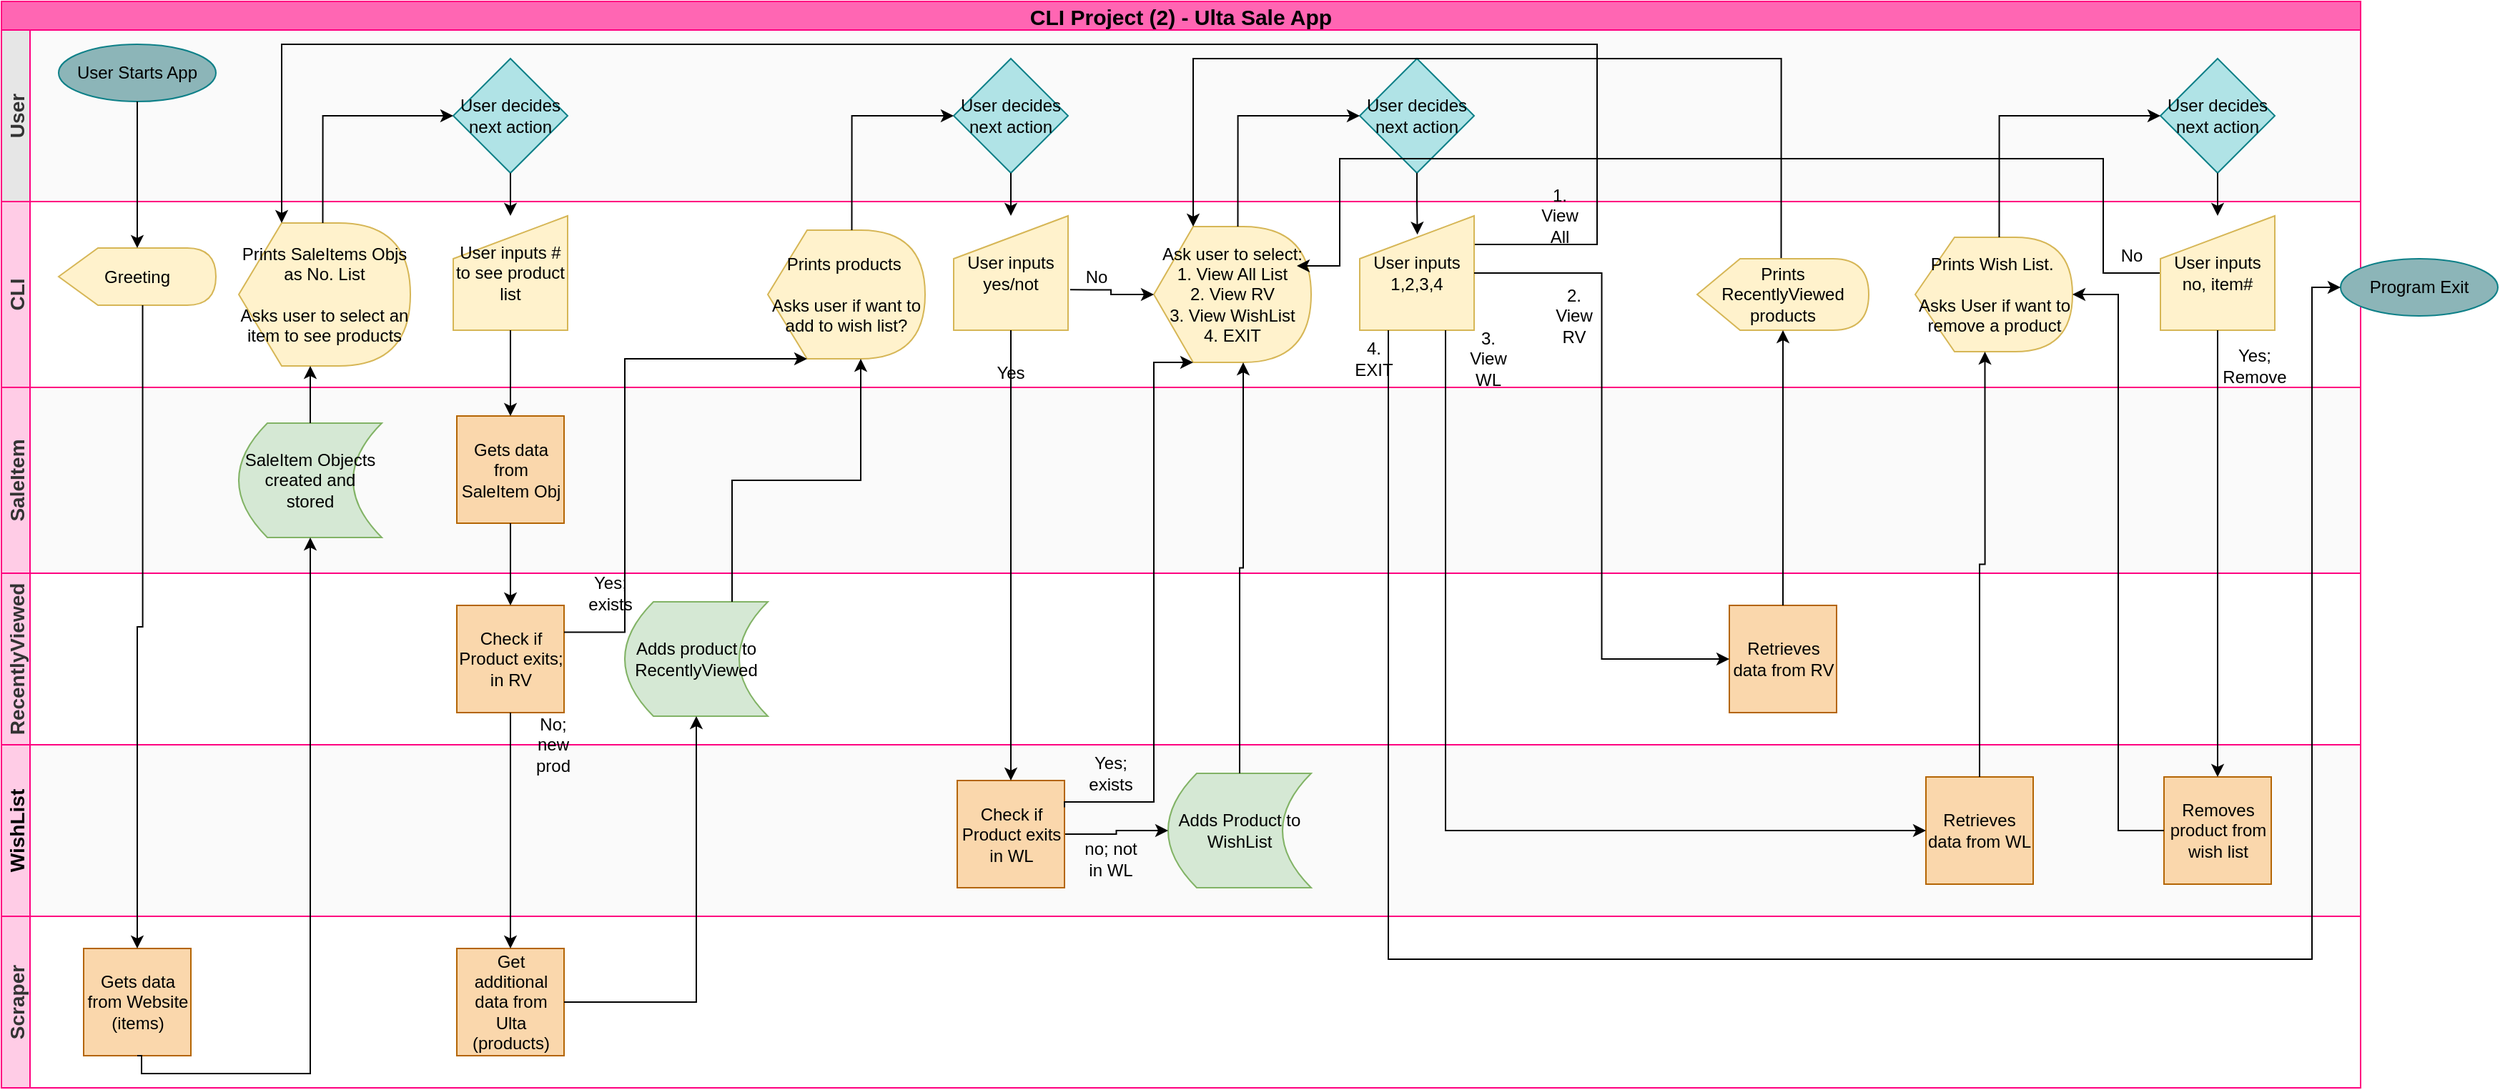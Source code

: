 <mxfile version="15.2.9" type="github">
  <diagram id="C5RBs43oDa-KdzZeNtuy" name="Page-1">
    <mxGraphModel dx="1873" dy="1099" grid="1" gridSize="10" guides="1" tooltips="1" connect="1" arrows="1" fold="1" page="1" pageScale="1" pageWidth="1169" pageHeight="827" background="#ffffff" math="0" shadow="0">
      <root>
        <mxCell id="WIyWlLk6GJQsqaUBKTNV-0" />
        <mxCell id="WIyWlLk6GJQsqaUBKTNV-1" parent="WIyWlLk6GJQsqaUBKTNV-0" />
        <mxCell id="TTgLs8dpn4O4WDhtMha_-41" value="CLI Project (2) - Ulta Sale App" style="swimlane;childLayout=stackLayout;resizeParent=1;resizeParentMax=0;horizontal=1;startSize=20;horizontalStack=0;fontSize=15;verticalAlign=middle;spacingTop=0;labelBorderColor=none;swimlaneLine=1;fillColor=#FF66B3;strokeColor=#FF0080;" parent="WIyWlLk6GJQsqaUBKTNV-1" vertex="1">
          <mxGeometry x="4" width="1650" height="760" as="geometry" />
        </mxCell>
        <mxCell id="TTgLs8dpn4O4WDhtMha_-42" value="User" style="swimlane;startSize=20;horizontal=0;fontColor=#333333;swimlaneFillColor=#FAFAFA;strokeColor=#FF0080;fontSize=14;fillColor=#E6E6E6;" parent="TTgLs8dpn4O4WDhtMha_-41" vertex="1">
          <mxGeometry y="20" width="1650" height="120" as="geometry" />
        </mxCell>
        <mxCell id="TTgLs8dpn4O4WDhtMha_-53" value="User Starts App" style="ellipse;whiteSpace=wrap;html=1;strokeColor=#0e8088;fillColor=#8CB5B8;" parent="TTgLs8dpn4O4WDhtMha_-42" vertex="1">
          <mxGeometry x="40" y="10" width="110" height="40" as="geometry" />
        </mxCell>
        <mxCell id="TTgLs8dpn4O4WDhtMha_-56" value="User decides next action" style="rhombus;whiteSpace=wrap;html=1;fillColor=#b0e3e6;strokeColor=#0e8088;" parent="TTgLs8dpn4O4WDhtMha_-42" vertex="1">
          <mxGeometry x="316" y="20" width="80" height="80" as="geometry" />
        </mxCell>
        <mxCell id="TTgLs8dpn4O4WDhtMha_-73" value="User decides next action" style="rhombus;whiteSpace=wrap;html=1;fillColor=#b0e3e6;strokeColor=#0e8088;" parent="TTgLs8dpn4O4WDhtMha_-42" vertex="1">
          <mxGeometry x="666" y="20" width="80" height="80" as="geometry" />
        </mxCell>
        <mxCell id="TTgLs8dpn4O4WDhtMha_-100" value="User decides next action" style="rhombus;whiteSpace=wrap;html=1;fillColor=#b0e3e6;strokeColor=#0e8088;" parent="TTgLs8dpn4O4WDhtMha_-42" vertex="1">
          <mxGeometry x="950" y="20" width="80" height="80" as="geometry" />
        </mxCell>
        <mxCell id="TTgLs8dpn4O4WDhtMha_-131" value="User decides next action" style="rhombus;whiteSpace=wrap;html=1;fillColor=#b0e3e6;strokeColor=#0e8088;" parent="TTgLs8dpn4O4WDhtMha_-42" vertex="1">
          <mxGeometry x="1510" y="20" width="80" height="80" as="geometry" />
        </mxCell>
        <mxCell id="TTgLs8dpn4O4WDhtMha_-43" value="CLI" style="swimlane;startSize=20;horizontal=0;fontColor=#333333;swimlaneFillColor=#ffffff;fillColor=#FFCCE6;strokeColor=#FF0080;fontSize=14;" parent="TTgLs8dpn4O4WDhtMha_-41" vertex="1">
          <mxGeometry y="140" width="1650" height="130" as="geometry" />
        </mxCell>
        <mxCell id="TTgLs8dpn4O4WDhtMha_-55" value="Greeting" style="shape=display;whiteSpace=wrap;html=1;fillColor=#fff2cc;strokeColor=#d6b656;" parent="TTgLs8dpn4O4WDhtMha_-43" vertex="1">
          <mxGeometry x="40" y="32.5" width="110" height="40" as="geometry" />
        </mxCell>
        <mxCell id="TTgLs8dpn4O4WDhtMha_-65" value="Prints SaleItems Objs as No. List&lt;br&gt;&lt;br&gt;Asks user to select an item to see products" style="shape=display;whiteSpace=wrap;html=1;fillColor=#fff2cc;strokeColor=#d6b656;" parent="TTgLs8dpn4O4WDhtMha_-43" vertex="1">
          <mxGeometry x="166" y="15" width="120" height="100" as="geometry" />
        </mxCell>
        <mxCell id="TTgLs8dpn4O4WDhtMha_-68" value="User inputs # to see product list" style="shape=manualInput;whiteSpace=wrap;html=1;fillColor=#fff2cc;strokeColor=#d6b656;" parent="TTgLs8dpn4O4WDhtMha_-43" vertex="1">
          <mxGeometry x="316" y="10" width="80" height="80" as="geometry" />
        </mxCell>
        <mxCell id="TTgLs8dpn4O4WDhtMha_-72" value="Prints products&amp;nbsp;&lt;br&gt;&lt;br&gt;Asks user if want to add to wish list?" style="shape=display;whiteSpace=wrap;html=1;fillColor=#fff2cc;strokeColor=#d6b656;" parent="TTgLs8dpn4O4WDhtMha_-43" vertex="1">
          <mxGeometry x="536" y="20" width="110" height="90" as="geometry" />
        </mxCell>
        <mxCell id="TTgLs8dpn4O4WDhtMha_-95" value="Ask user to select:&lt;br&gt;1. View All List&lt;br&gt;2. View RV&lt;br&gt;3. View WishList&lt;br&gt;4. EXIT" style="shape=display;whiteSpace=wrap;html=1;fillColor=#fff2cc;strokeColor=#d6b656;" parent="TTgLs8dpn4O4WDhtMha_-43" vertex="1">
          <mxGeometry x="806" y="17.5" width="110" height="95" as="geometry" />
        </mxCell>
        <mxCell id="TTgLs8dpn4O4WDhtMha_-102" value="User inputs yes/not" style="shape=manualInput;whiteSpace=wrap;html=1;fillColor=#fff2cc;strokeColor=#d6b656;" parent="TTgLs8dpn4O4WDhtMha_-43" vertex="1">
          <mxGeometry x="666" y="10" width="80" height="80" as="geometry" />
        </mxCell>
        <mxCell id="TTgLs8dpn4O4WDhtMha_-96" style="edgeStyle=orthogonalEdgeStyle;rounded=0;orthogonalLoop=1;jettySize=auto;html=1;exitX=1.018;exitY=0.646;exitDx=0;exitDy=0;exitPerimeter=0;" parent="TTgLs8dpn4O4WDhtMha_-43" source="TTgLs8dpn4O4WDhtMha_-102" target="TTgLs8dpn4O4WDhtMha_-95" edge="1">
          <mxGeometry relative="1" as="geometry" />
        </mxCell>
        <mxCell id="TTgLs8dpn4O4WDhtMha_-213" style="edgeStyle=orthogonalEdgeStyle;rounded=0;orthogonalLoop=1;jettySize=auto;html=1;exitX=1;exitY=0.25;exitDx=0;exitDy=0;entryX=0;entryY=0;entryDx=30.0;entryDy=0;entryPerimeter=0;fontSize=14;" parent="TTgLs8dpn4O4WDhtMha_-43" source="TTgLs8dpn4O4WDhtMha_-107" target="TTgLs8dpn4O4WDhtMha_-65" edge="1">
          <mxGeometry relative="1" as="geometry">
            <Array as="points">
              <mxPoint x="1116" y="30" />
              <mxPoint x="1116" y="-110" />
              <mxPoint x="196" y="-110" />
            </Array>
          </mxGeometry>
        </mxCell>
        <mxCell id="TTgLs8dpn4O4WDhtMha_-107" value="User inputs 1,2,3,4" style="shape=manualInput;whiteSpace=wrap;html=1;fillColor=#fff2cc;strokeColor=#d6b656;" parent="TTgLs8dpn4O4WDhtMha_-43" vertex="1">
          <mxGeometry x="950" y="10" width="80" height="80" as="geometry" />
        </mxCell>
        <mxCell id="TTgLs8dpn4O4WDhtMha_-94" value="No" style="text;html=1;strokeColor=none;fillColor=none;align=center;verticalAlign=middle;whiteSpace=wrap;rounded=0;" parent="TTgLs8dpn4O4WDhtMha_-43" vertex="1">
          <mxGeometry x="746" y="45" width="40" height="15" as="geometry" />
        </mxCell>
        <mxCell id="TTgLs8dpn4O4WDhtMha_-110" value="Prints Wish List.&amp;nbsp;&lt;br&gt;&lt;br&gt;Asks User if want to remove a product" style="shape=display;whiteSpace=wrap;html=1;fillColor=#fff2cc;strokeColor=#d6b656;" parent="TTgLs8dpn4O4WDhtMha_-43" vertex="1">
          <mxGeometry x="1338.5" y="25" width="110" height="80" as="geometry" />
        </mxCell>
        <mxCell id="TTgLs8dpn4O4WDhtMha_-123" style="edgeStyle=orthogonalEdgeStyle;rounded=0;orthogonalLoop=1;jettySize=auto;html=1;exitX=0;exitY=0;exitDx=58.75;exitDy=0;exitPerimeter=0;entryX=0;entryY=0;entryDx=27.5;entryDy=0;entryPerimeter=0;" parent="TTgLs8dpn4O4WDhtMha_-43" source="TTgLs8dpn4O4WDhtMha_-111" target="TTgLs8dpn4O4WDhtMha_-95" edge="1">
          <mxGeometry relative="1" as="geometry">
            <Array as="points">
              <mxPoint x="1230" y="-100" />
              <mxPoint x="808" y="-100" />
            </Array>
          </mxGeometry>
        </mxCell>
        <mxCell id="TTgLs8dpn4O4WDhtMha_-111" value="Prints RecentlyViewed products" style="shape=display;whiteSpace=wrap;html=1;fillColor=#fff2cc;strokeColor=#d6b656;" parent="TTgLs8dpn4O4WDhtMha_-43" vertex="1">
          <mxGeometry x="1186" y="40" width="120" height="50" as="geometry" />
        </mxCell>
        <mxCell id="TTgLs8dpn4O4WDhtMha_-120" value="2. View RV" style="text;html=1;strokeColor=none;fillColor=none;align=center;verticalAlign=middle;whiteSpace=wrap;rounded=0;" parent="TTgLs8dpn4O4WDhtMha_-43" vertex="1">
          <mxGeometry x="1080" y="70" width="40" height="20" as="geometry" />
        </mxCell>
        <mxCell id="TTgLs8dpn4O4WDhtMha_-117" value="1. View All" style="text;html=1;strokeColor=none;fillColor=none;align=center;verticalAlign=middle;whiteSpace=wrap;rounded=0;" parent="TTgLs8dpn4O4WDhtMha_-43" vertex="1">
          <mxGeometry x="1070" width="40" height="20" as="geometry" />
        </mxCell>
        <mxCell id="TTgLs8dpn4O4WDhtMha_-128" value="3. View WL" style="text;html=1;strokeColor=none;fillColor=none;align=center;verticalAlign=middle;whiteSpace=wrap;rounded=0;" parent="TTgLs8dpn4O4WDhtMha_-43" vertex="1">
          <mxGeometry x="1020" y="100" width="40" height="20" as="geometry" />
        </mxCell>
        <mxCell id="TTgLs8dpn4O4WDhtMha_-137" style="edgeStyle=orthogonalEdgeStyle;rounded=0;orthogonalLoop=1;jettySize=auto;html=1;exitX=0;exitY=0.5;exitDx=0;exitDy=0;" parent="TTgLs8dpn4O4WDhtMha_-43" source="TTgLs8dpn4O4WDhtMha_-132" edge="1">
          <mxGeometry relative="1" as="geometry">
            <mxPoint x="906" y="45" as="targetPoint" />
            <Array as="points">
              <mxPoint x="1470" y="50" />
              <mxPoint x="1470" y="-30" />
              <mxPoint x="936" y="-30" />
              <mxPoint x="936" y="45" />
            </Array>
          </mxGeometry>
        </mxCell>
        <mxCell id="TTgLs8dpn4O4WDhtMha_-132" value="User inputs no, item#" style="shape=manualInput;whiteSpace=wrap;html=1;fillColor=#fff2cc;strokeColor=#d6b656;" parent="TTgLs8dpn4O4WDhtMha_-43" vertex="1">
          <mxGeometry x="1510" y="10" width="80" height="80" as="geometry" />
        </mxCell>
        <mxCell id="TTgLs8dpn4O4WDhtMha_-141" value="4. EXIT" style="text;html=1;strokeColor=none;fillColor=none;align=center;verticalAlign=middle;whiteSpace=wrap;rounded=0;" parent="TTgLs8dpn4O4WDhtMha_-43" vertex="1">
          <mxGeometry x="940" y="100" width="40" height="20" as="geometry" />
        </mxCell>
        <mxCell id="TTgLs8dpn4O4WDhtMha_-155" value="Yes; Remove" style="text;html=1;strokeColor=none;fillColor=none;align=center;verticalAlign=middle;whiteSpace=wrap;rounded=0;" parent="TTgLs8dpn4O4WDhtMha_-43" vertex="1">
          <mxGeometry x="1556" y="105" width="40" height="20" as="geometry" />
        </mxCell>
        <mxCell id="TTgLs8dpn4O4WDhtMha_-157" value="No" style="text;html=1;strokeColor=none;fillColor=none;align=center;verticalAlign=middle;whiteSpace=wrap;rounded=0;" parent="TTgLs8dpn4O4WDhtMha_-43" vertex="1">
          <mxGeometry x="1470" y="32.5" width="40" height="10" as="geometry" />
        </mxCell>
        <mxCell id="TTgLs8dpn4O4WDhtMha_-93" value="Yes" style="text;html=1;strokeColor=none;fillColor=none;align=center;verticalAlign=middle;whiteSpace=wrap;rounded=0;" parent="TTgLs8dpn4O4WDhtMha_-43" vertex="1">
          <mxGeometry x="686" y="110" width="40" height="20" as="geometry" />
        </mxCell>
        <mxCell id="TTgLs8dpn4O4WDhtMha_-44" value="SaleItem" style="swimlane;startSize=20;horizontal=0;fontColor=#333333;labelBorderColor=none;swimlaneFillColor=#FAFAFA;fillColor=#FFCCE6;strokeColor=#FF0080;fontSize=14;" parent="TTgLs8dpn4O4WDhtMha_-41" vertex="1">
          <mxGeometry y="270" width="1650" height="130" as="geometry" />
        </mxCell>
        <mxCell id="TTgLs8dpn4O4WDhtMha_-63" value="SaleItem Objects created and stored" style="shape=dataStorage;whiteSpace=wrap;html=1;fixedSize=1;fillColor=#d5e8d4;strokeColor=#82b366;" parent="TTgLs8dpn4O4WDhtMha_-44" vertex="1">
          <mxGeometry x="166" y="25" width="100" height="80" as="geometry" />
        </mxCell>
        <mxCell id="TTgLs8dpn4O4WDhtMha_-70" value="Gets data from SaleItem Obj" style="whiteSpace=wrap;html=1;aspect=fixed;fillColor=#fad7ac;strokeColor=#b46504;" parent="TTgLs8dpn4O4WDhtMha_-44" vertex="1">
          <mxGeometry x="318.5" y="20" width="75" height="75" as="geometry" />
        </mxCell>
        <mxCell id="TTgLs8dpn4O4WDhtMha_-49" value="RecentlyViewed" style="swimlane;startSize=20;horizontal=0;fontColor=#333333;swimlaneFillColor=#ffffff;fillColor=#FFCCE6;strokeColor=#FF0080;fontSize=14;" parent="TTgLs8dpn4O4WDhtMha_-41" vertex="1">
          <mxGeometry y="400" width="1650" height="120" as="geometry" />
        </mxCell>
        <mxCell id="TTgLs8dpn4O4WDhtMha_-112" value="Retrieves data from RV" style="whiteSpace=wrap;html=1;aspect=fixed;fillColor=#fad7ac;strokeColor=#b46504;" parent="TTgLs8dpn4O4WDhtMha_-49" vertex="1">
          <mxGeometry x="1208.5" y="22.5" width="75" height="75" as="geometry" />
        </mxCell>
        <mxCell id="TTgLs8dpn4O4WDhtMha_-166" value="Check if Product exits; in RV" style="whiteSpace=wrap;html=1;aspect=fixed;fillColor=#fad7ac;strokeColor=#b46504;" parent="TTgLs8dpn4O4WDhtMha_-49" vertex="1">
          <mxGeometry x="318.5" y="22.5" width="75" height="75" as="geometry" />
        </mxCell>
        <mxCell id="TTgLs8dpn4O4WDhtMha_-178" value="Adds product to RecentlyViewed" style="shape=dataStorage;whiteSpace=wrap;html=1;fixedSize=1;fillColor=#d5e8d4;strokeColor=#82b366;" parent="TTgLs8dpn4O4WDhtMha_-49" vertex="1">
          <mxGeometry x="436" y="20" width="100" height="80" as="geometry" />
        </mxCell>
        <mxCell id="TTgLs8dpn4O4WDhtMha_-173" value="Yes; exists" style="text;html=1;strokeColor=none;fillColor=none;align=center;verticalAlign=middle;whiteSpace=wrap;rounded=0;" parent="TTgLs8dpn4O4WDhtMha_-49" vertex="1">
          <mxGeometry x="406" y="4" width="40" height="20" as="geometry" />
        </mxCell>
        <mxCell id="TTgLs8dpn4O4WDhtMha_-50" value="WishList" style="swimlane;startSize=20;horizontal=0;swimlaneFillColor=#FAFAFA;fontSize=14;strokeColor=#FF0080;fillColor=#FFCCE6;" parent="TTgLs8dpn4O4WDhtMha_-41" vertex="1">
          <mxGeometry y="520" width="1650" height="120" as="geometry" />
        </mxCell>
        <mxCell id="TTgLs8dpn4O4WDhtMha_-91" value="Retrieves data from WL" style="whiteSpace=wrap;html=1;aspect=fixed;fillColor=#fad7ac;strokeColor=#b46504;" parent="TTgLs8dpn4O4WDhtMha_-50" vertex="1">
          <mxGeometry x="1346" y="22.5" width="75" height="75" as="geometry" />
        </mxCell>
        <mxCell id="TTgLs8dpn4O4WDhtMha_-135" value="Removes product from wish list" style="whiteSpace=wrap;html=1;aspect=fixed;strokeColor=#b46504;fillColor=#fad7ac;" parent="TTgLs8dpn4O4WDhtMha_-50" vertex="1">
          <mxGeometry x="1512.5" y="22.5" width="75" height="75" as="geometry" />
        </mxCell>
        <mxCell id="TTgLs8dpn4O4WDhtMha_-179" value="Adds Product to WishList" style="shape=dataStorage;whiteSpace=wrap;html=1;fixedSize=1;fillColor=#d5e8d4;strokeColor=#82b366;" parent="TTgLs8dpn4O4WDhtMha_-50" vertex="1">
          <mxGeometry x="816" y="20" width="100" height="80" as="geometry" />
        </mxCell>
        <mxCell id="TTgLs8dpn4O4WDhtMha_-182" style="edgeStyle=orthogonalEdgeStyle;rounded=0;orthogonalLoop=1;jettySize=auto;html=1;exitX=1;exitY=0.5;exitDx=0;exitDy=0;fontSize=14;" parent="TTgLs8dpn4O4WDhtMha_-50" source="TTgLs8dpn4O4WDhtMha_-181" target="TTgLs8dpn4O4WDhtMha_-179" edge="1">
          <mxGeometry relative="1" as="geometry" />
        </mxCell>
        <mxCell id="TTgLs8dpn4O4WDhtMha_-181" value="Check if Product exits in WL" style="whiteSpace=wrap;html=1;aspect=fixed;fillColor=#fad7ac;strokeColor=#b46504;" parent="TTgLs8dpn4O4WDhtMha_-50" vertex="1">
          <mxGeometry x="668.5" y="25" width="75" height="75" as="geometry" />
        </mxCell>
        <mxCell id="TTgLs8dpn4O4WDhtMha_-191" value="Yes; exists" style="text;html=1;strokeColor=none;fillColor=none;align=center;verticalAlign=middle;whiteSpace=wrap;rounded=0;" parent="TTgLs8dpn4O4WDhtMha_-50" vertex="1">
          <mxGeometry x="756" y="10" width="40" height="20" as="geometry" />
        </mxCell>
        <mxCell id="TTgLs8dpn4O4WDhtMha_-193" value="no; not in WL" style="text;html=1;strokeColor=none;fillColor=none;align=center;verticalAlign=middle;whiteSpace=wrap;rounded=0;" parent="TTgLs8dpn4O4WDhtMha_-50" vertex="1">
          <mxGeometry x="756" y="70" width="40" height="20" as="geometry" />
        </mxCell>
        <mxCell id="TTgLs8dpn4O4WDhtMha_-51" value="Scraper" style="swimlane;startSize=20;horizontal=0;fontColor=#333333;swimlaneFillColor=#ffffff;fillColor=#FFCCE6;labelBorderColor=none;strokeColor=#FF0080;fontSize=14;" parent="TTgLs8dpn4O4WDhtMha_-41" vertex="1">
          <mxGeometry y="640" width="1650" height="120" as="geometry" />
        </mxCell>
        <mxCell id="TTgLs8dpn4O4WDhtMha_-57" value="Gets data from Website (items)" style="whiteSpace=wrap;html=1;aspect=fixed;strokeColor=#b46504;fillColor=#fad7ac;" parent="TTgLs8dpn4O4WDhtMha_-51" vertex="1">
          <mxGeometry x="57.5" y="22.5" width="75" height="75" as="geometry" />
        </mxCell>
        <mxCell id="TTgLs8dpn4O4WDhtMha_-163" value="Get additional data from Ulta (products)" style="whiteSpace=wrap;html=1;aspect=fixed;strokeColor=#b46504;fillColor=#FAD7AC;" parent="TTgLs8dpn4O4WDhtMha_-51" vertex="1">
          <mxGeometry x="318.5" y="22.5" width="75" height="75" as="geometry" />
        </mxCell>
        <mxCell id="TTgLs8dpn4O4WDhtMha_-58" style="edgeStyle=orthogonalEdgeStyle;rounded=0;orthogonalLoop=1;jettySize=auto;html=1;exitX=0.5;exitY=1;exitDx=0;exitDy=0;" parent="TTgLs8dpn4O4WDhtMha_-41" source="TTgLs8dpn4O4WDhtMha_-53" target="TTgLs8dpn4O4WDhtMha_-55" edge="1">
          <mxGeometry relative="1" as="geometry" />
        </mxCell>
        <mxCell id="TTgLs8dpn4O4WDhtMha_-67" style="edgeStyle=orthogonalEdgeStyle;rounded=0;orthogonalLoop=1;jettySize=auto;html=1;exitX=0;exitY=0;exitDx=58.75;exitDy=0;exitPerimeter=0;entryX=0;entryY=0.5;entryDx=0;entryDy=0;" parent="TTgLs8dpn4O4WDhtMha_-41" source="TTgLs8dpn4O4WDhtMha_-65" target="TTgLs8dpn4O4WDhtMha_-56" edge="1">
          <mxGeometry relative="1" as="geometry" />
        </mxCell>
        <mxCell id="TTgLs8dpn4O4WDhtMha_-69" style="edgeStyle=orthogonalEdgeStyle;rounded=0;orthogonalLoop=1;jettySize=auto;html=1;exitX=0.5;exitY=1;exitDx=0;exitDy=0;" parent="TTgLs8dpn4O4WDhtMha_-41" source="TTgLs8dpn4O4WDhtMha_-56" target="TTgLs8dpn4O4WDhtMha_-68" edge="1">
          <mxGeometry relative="1" as="geometry" />
        </mxCell>
        <mxCell id="TTgLs8dpn4O4WDhtMha_-84" style="edgeStyle=orthogonalEdgeStyle;rounded=0;orthogonalLoop=1;jettySize=auto;html=1;exitX=0.5;exitY=1;exitDx=0;exitDy=0;entryX=0.5;entryY=0;entryDx=0;entryDy=0;" parent="TTgLs8dpn4O4WDhtMha_-41" source="TTgLs8dpn4O4WDhtMha_-68" target="TTgLs8dpn4O4WDhtMha_-70" edge="1">
          <mxGeometry relative="1" as="geometry" />
        </mxCell>
        <mxCell id="TTgLs8dpn4O4WDhtMha_-90" style="edgeStyle=orthogonalEdgeStyle;rounded=0;orthogonalLoop=1;jettySize=auto;html=1;exitX=0;exitY=0;exitDx=58.75;exitDy=0;exitPerimeter=0;entryX=0;entryY=0.5;entryDx=0;entryDy=0;" parent="TTgLs8dpn4O4WDhtMha_-41" source="TTgLs8dpn4O4WDhtMha_-72" target="TTgLs8dpn4O4WDhtMha_-73" edge="1">
          <mxGeometry relative="1" as="geometry" />
        </mxCell>
        <mxCell id="TTgLs8dpn4O4WDhtMha_-105" style="edgeStyle=orthogonalEdgeStyle;rounded=0;orthogonalLoop=1;jettySize=auto;html=1;exitX=0.5;exitY=0;exitDx=0;exitDy=0;entryX=0;entryY=0;entryDx=62.5;entryDy=95;entryPerimeter=0;" parent="TTgLs8dpn4O4WDhtMha_-41" source="TTgLs8dpn4O4WDhtMha_-179" target="TTgLs8dpn4O4WDhtMha_-95" edge="1">
          <mxGeometry relative="1" as="geometry">
            <mxPoint x="697.5" y="580" as="sourcePoint" />
          </mxGeometry>
        </mxCell>
        <mxCell id="TTgLs8dpn4O4WDhtMha_-106" style="edgeStyle=orthogonalEdgeStyle;rounded=0;orthogonalLoop=1;jettySize=auto;html=1;exitX=0;exitY=0;exitDx=58.75;exitDy=0;exitPerimeter=0;entryX=0;entryY=0.5;entryDx=0;entryDy=0;" parent="TTgLs8dpn4O4WDhtMha_-41" source="TTgLs8dpn4O4WDhtMha_-95" target="TTgLs8dpn4O4WDhtMha_-100" edge="1">
          <mxGeometry relative="1" as="geometry" />
        </mxCell>
        <mxCell id="TTgLs8dpn4O4WDhtMha_-108" style="edgeStyle=orthogonalEdgeStyle;rounded=0;orthogonalLoop=1;jettySize=auto;html=1;exitX=0.5;exitY=1;exitDx=0;exitDy=0;entryX=0.504;entryY=0.164;entryDx=0;entryDy=0;entryPerimeter=0;" parent="TTgLs8dpn4O4WDhtMha_-41" source="TTgLs8dpn4O4WDhtMha_-100" target="TTgLs8dpn4O4WDhtMha_-107" edge="1">
          <mxGeometry relative="1" as="geometry" />
        </mxCell>
        <mxCell id="TTgLs8dpn4O4WDhtMha_-118" style="edgeStyle=orthogonalEdgeStyle;rounded=0;orthogonalLoop=1;jettySize=auto;html=1;exitX=1;exitY=0.5;exitDx=0;exitDy=0;entryX=0;entryY=0.5;entryDx=0;entryDy=0;" parent="TTgLs8dpn4O4WDhtMha_-41" source="TTgLs8dpn4O4WDhtMha_-107" target="TTgLs8dpn4O4WDhtMha_-112" edge="1">
          <mxGeometry relative="1" as="geometry" />
        </mxCell>
        <mxCell id="TTgLs8dpn4O4WDhtMha_-127" style="edgeStyle=orthogonalEdgeStyle;rounded=0;orthogonalLoop=1;jettySize=auto;html=1;exitX=0.75;exitY=1;exitDx=0;exitDy=0;entryX=0;entryY=0.5;entryDx=0;entryDy=0;" parent="TTgLs8dpn4O4WDhtMha_-41" source="TTgLs8dpn4O4WDhtMha_-107" target="TTgLs8dpn4O4WDhtMha_-91" edge="1">
          <mxGeometry relative="1" as="geometry" />
        </mxCell>
        <mxCell id="TTgLs8dpn4O4WDhtMha_-133" style="edgeStyle=orthogonalEdgeStyle;rounded=0;orthogonalLoop=1;jettySize=auto;html=1;exitX=0;exitY=0;exitDx=58.75;exitDy=0;exitPerimeter=0;entryX=0;entryY=0.5;entryDx=0;entryDy=0;" parent="TTgLs8dpn4O4WDhtMha_-41" source="TTgLs8dpn4O4WDhtMha_-110" target="TTgLs8dpn4O4WDhtMha_-131" edge="1">
          <mxGeometry relative="1" as="geometry" />
        </mxCell>
        <mxCell id="TTgLs8dpn4O4WDhtMha_-134" style="edgeStyle=orthogonalEdgeStyle;rounded=0;orthogonalLoop=1;jettySize=auto;html=1;exitX=0.5;exitY=1;exitDx=0;exitDy=0;entryX=0.5;entryY=0;entryDx=0;entryDy=0;" parent="TTgLs8dpn4O4WDhtMha_-41" source="TTgLs8dpn4O4WDhtMha_-131" target="TTgLs8dpn4O4WDhtMha_-132" edge="1">
          <mxGeometry relative="1" as="geometry" />
        </mxCell>
        <mxCell id="TTgLs8dpn4O4WDhtMha_-136" style="edgeStyle=orthogonalEdgeStyle;rounded=0;orthogonalLoop=1;jettySize=auto;html=1;exitX=0.5;exitY=1;exitDx=0;exitDy=0;" parent="TTgLs8dpn4O4WDhtMha_-41" source="TTgLs8dpn4O4WDhtMha_-132" target="TTgLs8dpn4O4WDhtMha_-135" edge="1">
          <mxGeometry relative="1" as="geometry" />
        </mxCell>
        <mxCell id="TTgLs8dpn4O4WDhtMha_-159" style="edgeStyle=orthogonalEdgeStyle;rounded=0;orthogonalLoop=1;jettySize=auto;html=1;exitX=0.5;exitY=1;exitDx=0;exitDy=0;" parent="TTgLs8dpn4O4WDhtMha_-41" source="TTgLs8dpn4O4WDhtMha_-73" target="TTgLs8dpn4O4WDhtMha_-102" edge="1">
          <mxGeometry relative="1" as="geometry" />
        </mxCell>
        <mxCell id="TTgLs8dpn4O4WDhtMha_-165" style="edgeStyle=orthogonalEdgeStyle;rounded=0;orthogonalLoop=1;jettySize=auto;html=1;exitX=1;exitY=0.5;exitDx=0;exitDy=0;fontSize=14;" parent="TTgLs8dpn4O4WDhtMha_-41" source="TTgLs8dpn4O4WDhtMha_-163" target="TTgLs8dpn4O4WDhtMha_-178" edge="1">
          <mxGeometry relative="1" as="geometry">
            <mxPoint x="534" y="540" as="targetPoint" />
          </mxGeometry>
        </mxCell>
        <mxCell id="TTgLs8dpn4O4WDhtMha_-167" style="edgeStyle=orthogonalEdgeStyle;rounded=0;orthogonalLoop=1;jettySize=auto;html=1;exitX=0.5;exitY=1;exitDx=0;exitDy=0;fontSize=14;" parent="TTgLs8dpn4O4WDhtMha_-41" source="TTgLs8dpn4O4WDhtMha_-70" target="TTgLs8dpn4O4WDhtMha_-166" edge="1">
          <mxGeometry relative="1" as="geometry" />
        </mxCell>
        <mxCell id="TTgLs8dpn4O4WDhtMha_-180" style="edgeStyle=orthogonalEdgeStyle;rounded=0;orthogonalLoop=1;jettySize=auto;html=1;exitX=0.5;exitY=1;exitDx=0;exitDy=0;fontSize=14;" parent="TTgLs8dpn4O4WDhtMha_-41" source="TTgLs8dpn4O4WDhtMha_-102" target="TTgLs8dpn4O4WDhtMha_-181" edge="1">
          <mxGeometry relative="1" as="geometry" />
        </mxCell>
        <mxCell id="TTgLs8dpn4O4WDhtMha_-194" style="edgeStyle=orthogonalEdgeStyle;rounded=0;orthogonalLoop=1;jettySize=auto;html=1;exitX=1;exitY=0.25;exitDx=0;exitDy=0;entryX=0;entryY=0;entryDx=27.5;entryDy=95;entryPerimeter=0;fontSize=14;" parent="TTgLs8dpn4O4WDhtMha_-41" source="TTgLs8dpn4O4WDhtMha_-181" target="TTgLs8dpn4O4WDhtMha_-95" edge="1">
          <mxGeometry relative="1" as="geometry">
            <Array as="points">
              <mxPoint x="744" y="560" />
              <mxPoint x="806" y="560" />
              <mxPoint x="806" y="253" />
            </Array>
          </mxGeometry>
        </mxCell>
        <mxCell id="TTgLs8dpn4O4WDhtMha_-202" style="edgeStyle=orthogonalEdgeStyle;rounded=0;orthogonalLoop=1;jettySize=auto;html=1;exitX=1;exitY=0.25;exitDx=0;exitDy=0;entryX=0;entryY=0;entryDx=27.5;entryDy=90;entryPerimeter=0;fontSize=14;" parent="TTgLs8dpn4O4WDhtMha_-41" source="TTgLs8dpn4O4WDhtMha_-166" target="TTgLs8dpn4O4WDhtMha_-72" edge="1">
          <mxGeometry relative="1" as="geometry">
            <Array as="points">
              <mxPoint x="436" y="441" />
              <mxPoint x="436" y="250" />
            </Array>
          </mxGeometry>
        </mxCell>
        <mxCell id="TTgLs8dpn4O4WDhtMha_-203" style="edgeStyle=orthogonalEdgeStyle;rounded=0;orthogonalLoop=1;jettySize=auto;html=1;exitX=0.75;exitY=0;exitDx=0;exitDy=0;entryX=0;entryY=0;entryDx=65;entryDy=90;entryPerimeter=0;fontSize=14;" parent="TTgLs8dpn4O4WDhtMha_-41" source="TTgLs8dpn4O4WDhtMha_-178" target="TTgLs8dpn4O4WDhtMha_-72" edge="1">
          <mxGeometry relative="1" as="geometry" />
        </mxCell>
        <mxCell id="TTgLs8dpn4O4WDhtMha_-205" style="edgeStyle=orthogonalEdgeStyle;rounded=0;orthogonalLoop=1;jettySize=auto;html=1;exitX=0.5;exitY=1;exitDx=0;exitDy=0;fontSize=14;" parent="TTgLs8dpn4O4WDhtMha_-41" source="TTgLs8dpn4O4WDhtMha_-166" target="TTgLs8dpn4O4WDhtMha_-163" edge="1">
          <mxGeometry relative="1" as="geometry" />
        </mxCell>
        <mxCell id="TTgLs8dpn4O4WDhtMha_-206" style="edgeStyle=orthogonalEdgeStyle;rounded=0;orthogonalLoop=1;jettySize=auto;html=1;exitX=0.5;exitY=0;exitDx=0;exitDy=0;entryX=0;entryY=0;entryDx=48.75;entryDy=80;entryPerimeter=0;fontSize=14;" parent="TTgLs8dpn4O4WDhtMha_-41" source="TTgLs8dpn4O4WDhtMha_-91" target="TTgLs8dpn4O4WDhtMha_-110" edge="1">
          <mxGeometry relative="1" as="geometry" />
        </mxCell>
        <mxCell id="TTgLs8dpn4O4WDhtMha_-207" style="edgeStyle=orthogonalEdgeStyle;rounded=0;orthogonalLoop=1;jettySize=auto;html=1;exitX=0.5;exitY=0;exitDx=0;exitDy=0;fontSize=14;" parent="TTgLs8dpn4O4WDhtMha_-41" source="TTgLs8dpn4O4WDhtMha_-112" target="TTgLs8dpn4O4WDhtMha_-111" edge="1">
          <mxGeometry relative="1" as="geometry" />
        </mxCell>
        <mxCell id="TTgLs8dpn4O4WDhtMha_-210" style="edgeStyle=orthogonalEdgeStyle;rounded=0;orthogonalLoop=1;jettySize=auto;html=1;exitX=0.5;exitY=0;exitDx=0;exitDy=0;entryX=0;entryY=0;entryDx=50.0;entryDy=100;entryPerimeter=0;fontSize=14;" parent="TTgLs8dpn4O4WDhtMha_-41" source="TTgLs8dpn4O4WDhtMha_-63" target="TTgLs8dpn4O4WDhtMha_-65" edge="1">
          <mxGeometry relative="1" as="geometry" />
        </mxCell>
        <mxCell id="TTgLs8dpn4O4WDhtMha_-211" style="edgeStyle=orthogonalEdgeStyle;rounded=0;orthogonalLoop=1;jettySize=auto;html=1;exitX=0.5;exitY=1;exitDx=0;exitDy=0;entryX=0.5;entryY=1;entryDx=0;entryDy=0;fontSize=14;" parent="TTgLs8dpn4O4WDhtMha_-41" source="TTgLs8dpn4O4WDhtMha_-57" target="TTgLs8dpn4O4WDhtMha_-63" edge="1">
          <mxGeometry relative="1" as="geometry">
            <Array as="points">
              <mxPoint x="98" y="750" />
              <mxPoint x="216" y="750" />
            </Array>
          </mxGeometry>
        </mxCell>
        <mxCell id="TTgLs8dpn4O4WDhtMha_-214" style="edgeStyle=orthogonalEdgeStyle;rounded=0;orthogonalLoop=1;jettySize=auto;html=1;exitX=0;exitY=0.5;exitDx=0;exitDy=0;entryX=1;entryY=0.5;entryDx=0;entryDy=0;entryPerimeter=0;fontSize=14;" parent="TTgLs8dpn4O4WDhtMha_-41" source="TTgLs8dpn4O4WDhtMha_-135" target="TTgLs8dpn4O4WDhtMha_-110" edge="1">
          <mxGeometry relative="1" as="geometry" />
        </mxCell>
        <mxCell id="UK54_qFtT-VuezX-Os2O-0" style="edgeStyle=orthogonalEdgeStyle;rounded=0;orthogonalLoop=1;jettySize=auto;html=1;exitX=0;exitY=0;exitDx=58.75;exitDy=40;exitPerimeter=0;" parent="TTgLs8dpn4O4WDhtMha_-41" source="TTgLs8dpn4O4WDhtMha_-55" target="TTgLs8dpn4O4WDhtMha_-57" edge="1">
          <mxGeometry relative="1" as="geometry" />
        </mxCell>
        <mxCell id="TTgLs8dpn4O4WDhtMha_-139" value="Program Exit" style="ellipse;whiteSpace=wrap;html=1;strokeColor=#0e8088;fillColor=#8CB5B8;" parent="WIyWlLk6GJQsqaUBKTNV-1" vertex="1">
          <mxGeometry x="1640" y="180" width="110" height="40" as="geometry" />
        </mxCell>
        <mxCell id="TTgLs8dpn4O4WDhtMha_-160" style="edgeStyle=orthogonalEdgeStyle;rounded=0;orthogonalLoop=1;jettySize=auto;html=1;exitX=0.25;exitY=1;exitDx=0;exitDy=0;entryX=0;entryY=0.5;entryDx=0;entryDy=0;fontSize=15;" parent="WIyWlLk6GJQsqaUBKTNV-1" source="TTgLs8dpn4O4WDhtMha_-107" target="TTgLs8dpn4O4WDhtMha_-139" edge="1">
          <mxGeometry relative="1" as="geometry">
            <Array as="points">
              <mxPoint x="974" y="670" />
              <mxPoint x="1620" y="670" />
              <mxPoint x="1620" y="200" />
            </Array>
          </mxGeometry>
        </mxCell>
        <mxCell id="TTgLs8dpn4O4WDhtMha_-171" value="No; new prod" style="text;html=1;strokeColor=none;fillColor=none;align=center;verticalAlign=middle;whiteSpace=wrap;rounded=0;" parent="WIyWlLk6GJQsqaUBKTNV-1" vertex="1">
          <mxGeometry x="370" y="510" width="40" height="20" as="geometry" />
        </mxCell>
      </root>
    </mxGraphModel>
  </diagram>
</mxfile>
